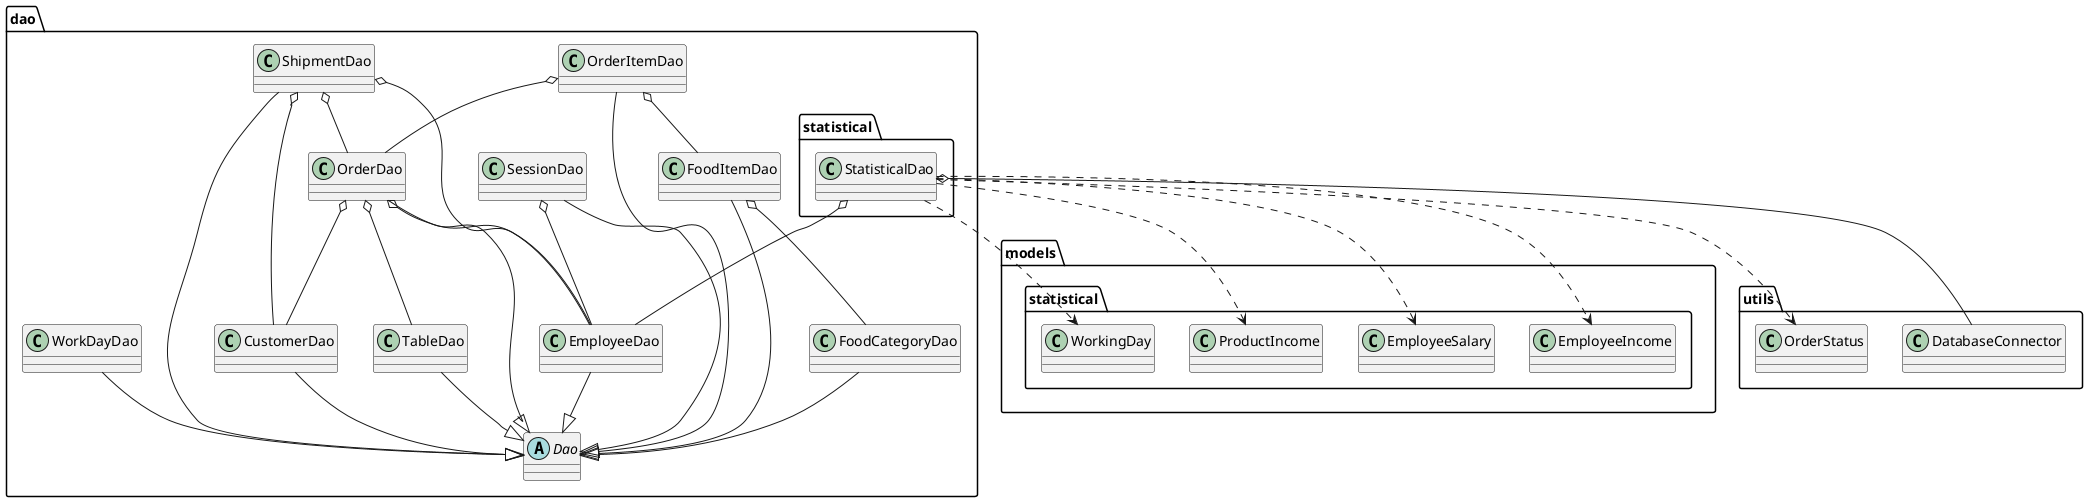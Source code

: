 @startuml
abstract class dao.Dao {

}

class dao.CustomerDao {

}

class dao.EmployeeDao {

}

class dao.FoodCategoryDao {

}
class dao.FoodItemDao {

}

class dao.OrderDao {

}

class dao.OrderItemDao {

}

class dao.SessionDao {

}

class dao.ShipmentDao {

}

class dao.TableDao {

}

class dao.WorkDayDao {

}

class dao.statistical.StatisticalDao {

}
dao.ShipmentDao --|> dao.Dao
dao.OrderDao --|> dao.Dao
dao.OrderItemDao --|> dao.Dao
dao.WorkDayDao --|> dao.Dao
dao.CustomerDao --|> dao.Dao
dao.EmployeeDao --|> dao.Dao
dao.FoodCategoryDao --|> dao.Dao
dao.FoodItemDao --|> dao.Dao
dao.SessionDao --|> dao.Dao
dao.TableDao --|> dao.Dao

dao.FoodItemDao o-- dao.FoodCategoryDao
dao.OrderDao o-- dao.EmployeeDao
dao.OrderDao o-- dao.TableDao
dao.OrderDao o-- dao.CustomerDao
dao.OrderItemDao o-- dao.FoodItemDao
dao.OrderItemDao o-- dao.OrderDao
dao.SessionDao o-- dao.EmployeeDao
dao.ShipmentDao o-- dao.CustomerDao
dao.ShipmentDao o-- dao.OrderDao
dao.ShipmentDao o-- dao.EmployeeDao
dao.statistical.StatisticalDao o-- dao.EmployeeDao

dao.statistical.StatisticalDao ..> models.statistical.EmployeeIncome
dao.statistical.StatisticalDao ..> models.statistical.EmployeeSalary
dao.statistical.StatisticalDao ..> models.statistical.ProductIncome
dao.statistical.StatisticalDao ..> models.statistical.WorkingDay
dao.statistical.StatisticalDao o-- utils.DatabaseConnector
dao.statistical.StatisticalDao ..> utils.OrderStatus
@enduml